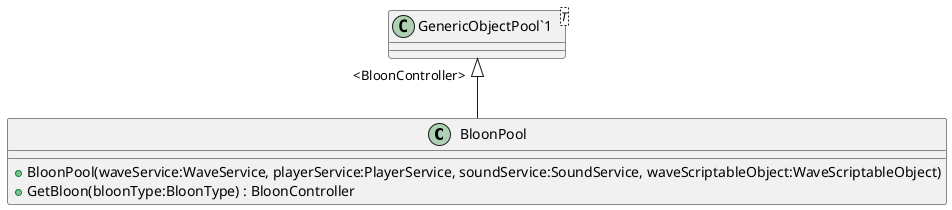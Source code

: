 @startuml
class BloonPool {
    + BloonPool(waveService:WaveService, playerService:PlayerService, soundService:SoundService, waveScriptableObject:WaveScriptableObject)
    + GetBloon(bloonType:BloonType) : BloonController
}
class "GenericObjectPool`1"<T> {
}
"GenericObjectPool`1" "<BloonController>" <|-- BloonPool
@enduml
